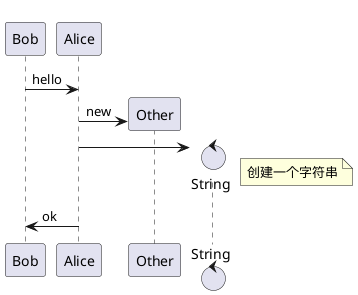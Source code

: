 @startuml 创建参与者
Bob -> Alice : hello
create Other
Alice -> Other : new
create control String
Alice -> String
note right: 创建一个字符串

Alice -> Bob : ok
@enduml